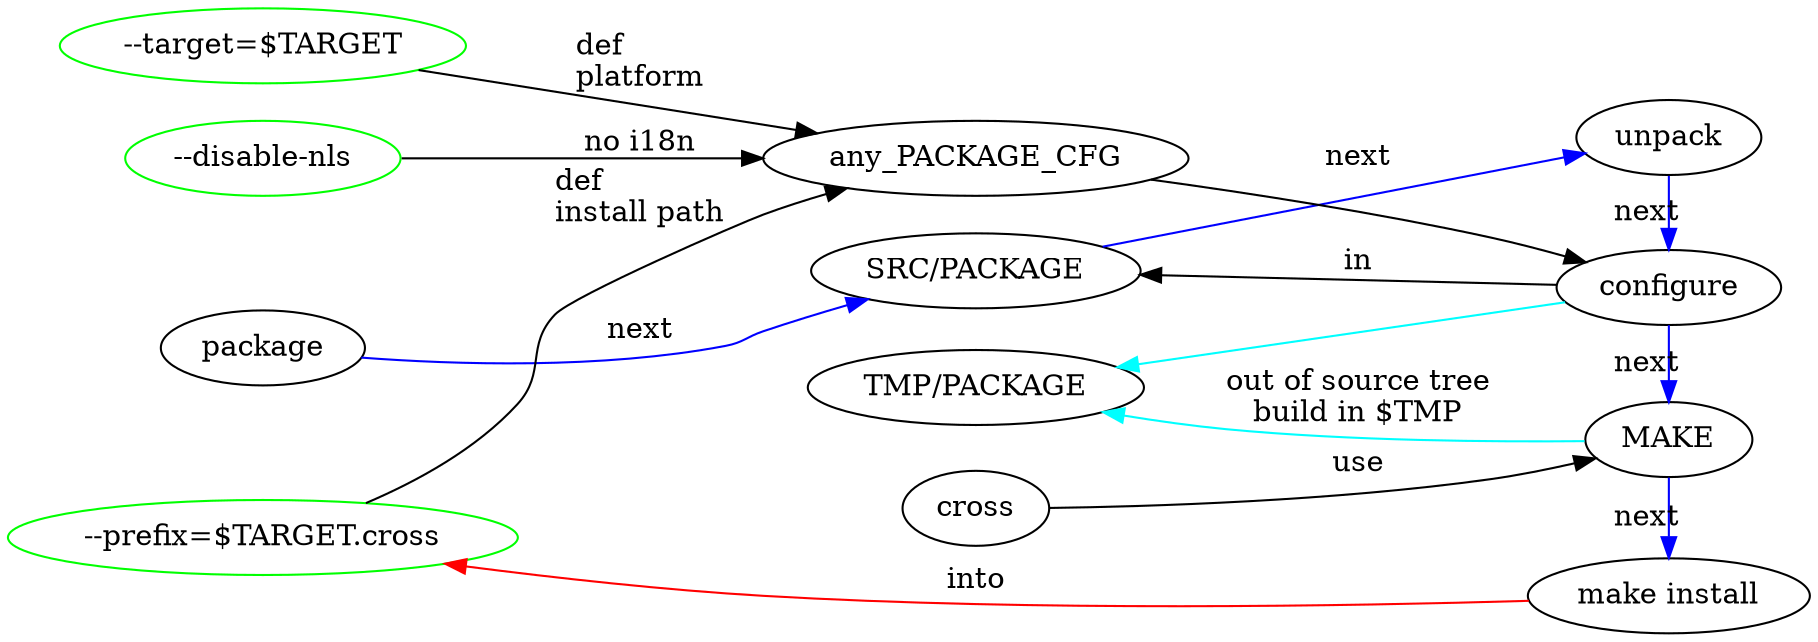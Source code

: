 digraph {
rankdir=LR;
package -> "SRC/PACKAGE" -> unpack -> configure -> MAKE -> "make install" [label=next,color=blue];
any_PACKAGE_CFG -> configure;
configure -> "SRC/PACKAGE" [label=in];
cross -> MAKE [label=use];

TC [label="--prefix=$TARGET.cross",color=green];
"make install" -> TC [label=into,color=red];
{rank=same; unpack; configure; MAKE; "make install"; }
{rank=same; any_PACKAGE_CFG; "SRC/PACKAGE"; }

{rank=same; package; TC;}
{rank=same; cross; any_PACKAGE_CFG; TMP; }
MAKE -> TMP [label="out of source tree\lbuild in $TMP",color=cyan];
configure -> TMP [color=cyan];
TMP [label="TMP/PACKAGE"]; 

"--target=$TARGET" -> any_PACKAGE_CFG [label="def\lplatform"];
TC -> any_PACKAGE_CFG [label="def\linstall path"];
"--disable-nls" -> any_PACKAGE_CFG [label="no i18n"];

{ 
"--target=$TARGET" [color=green];
"--disable-nls" [color=green];
}
   
}
